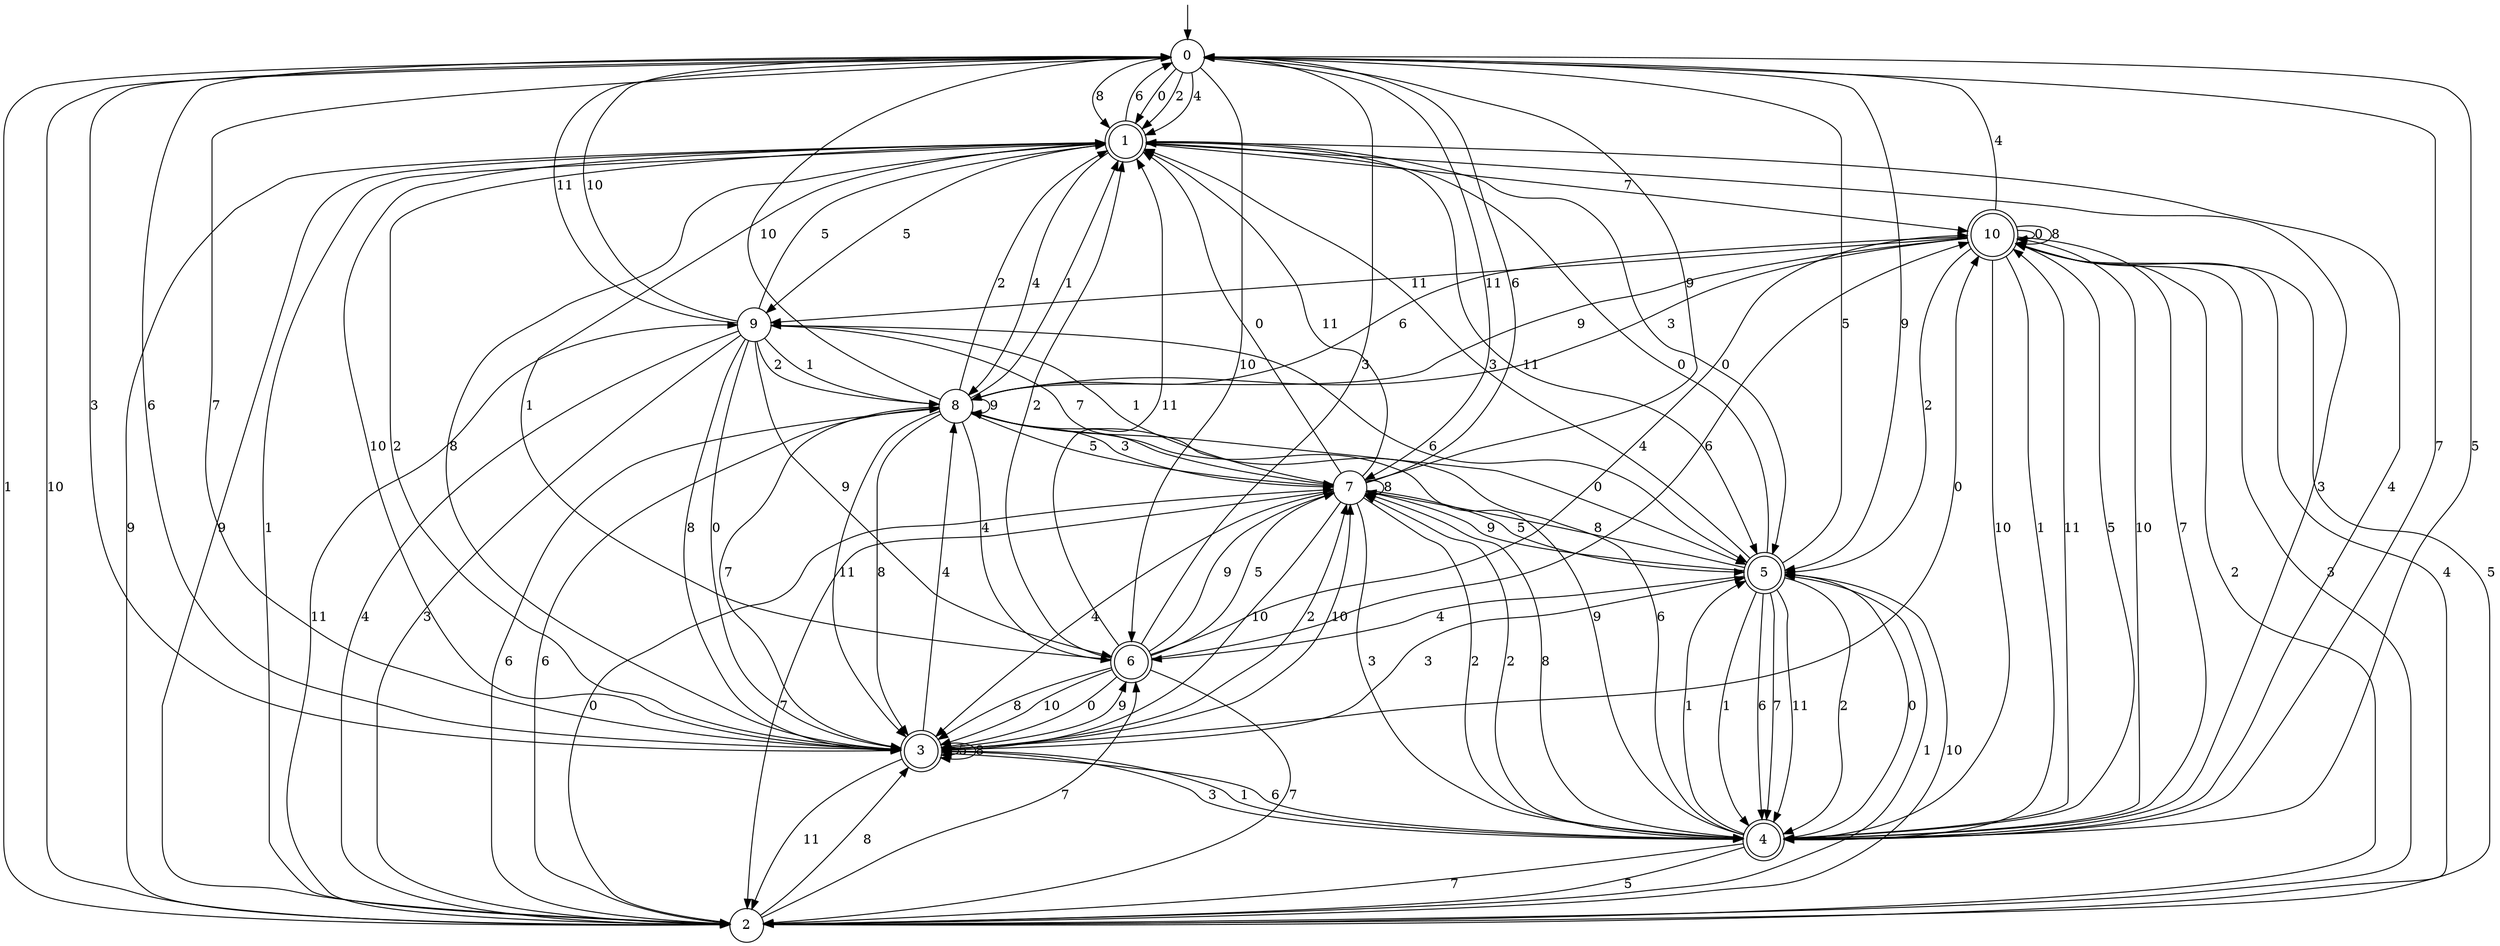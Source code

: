 digraph g {

	s0 [shape="circle" label="0"];
	s1 [shape="doublecircle" label="1"];
	s2 [shape="circle" label="2"];
	s3 [shape="doublecircle" label="3"];
	s4 [shape="doublecircle" label="4"];
	s5 [shape="doublecircle" label="5"];
	s6 [shape="doublecircle" label="6"];
	s7 [shape="circle" label="7"];
	s8 [shape="circle" label="8"];
	s9 [shape="circle" label="9"];
	s10 [shape="doublecircle" label="10"];
	s0 -> s1 [label="0"];
	s0 -> s2 [label="1"];
	s0 -> s1 [label="2"];
	s0 -> s3 [label="3"];
	s0 -> s1 [label="4"];
	s0 -> s4 [label="5"];
	s0 -> s3 [label="6"];
	s0 -> s4 [label="7"];
	s0 -> s1 [label="8"];
	s0 -> s5 [label="9"];
	s0 -> s6 [label="10"];
	s0 -> s7 [label="11"];
	s1 -> s5 [label="0"];
	s1 -> s2 [label="1"];
	s1 -> s3 [label="2"];
	s1 -> s4 [label="3"];
	s1 -> s8 [label="4"];
	s1 -> s9 [label="5"];
	s1 -> s0 [label="6"];
	s1 -> s10 [label="7"];
	s1 -> s3 [label="8"];
	s1 -> s2 [label="9"];
	s1 -> s3 [label="10"];
	s1 -> s5 [label="11"];
	s2 -> s7 [label="0"];
	s2 -> s5 [label="1"];
	s2 -> s10 [label="2"];
	s2 -> s10 [label="3"];
	s2 -> s10 [label="4"];
	s2 -> s10 [label="5"];
	s2 -> s8 [label="6"];
	s2 -> s6 [label="7"];
	s2 -> s3 [label="8"];
	s2 -> s1 [label="9"];
	s2 -> s0 [label="10"];
	s2 -> s9 [label="11"];
	s3 -> s10 [label="0"];
	s3 -> s4 [label="1"];
	s3 -> s7 [label="2"];
	s3 -> s5 [label="3"];
	s3 -> s8 [label="4"];
	s3 -> s3 [label="5"];
	s3 -> s4 [label="6"];
	s3 -> s0 [label="7"];
	s3 -> s3 [label="8"];
	s3 -> s6 [label="9"];
	s3 -> s7 [label="10"];
	s3 -> s2 [label="11"];
	s4 -> s5 [label="0"];
	s4 -> s5 [label="1"];
	s4 -> s7 [label="2"];
	s4 -> s3 [label="3"];
	s4 -> s1 [label="4"];
	s4 -> s2 [label="5"];
	s4 -> s8 [label="6"];
	s4 -> s2 [label="7"];
	s4 -> s7 [label="8"];
	s4 -> s8 [label="9"];
	s4 -> s10 [label="10"];
	s4 -> s10 [label="11"];
	s5 -> s1 [label="0"];
	s5 -> s4 [label="1"];
	s5 -> s4 [label="2"];
	s5 -> s1 [label="3"];
	s5 -> s6 [label="4"];
	s5 -> s0 [label="5"];
	s5 -> s4 [label="6"];
	s5 -> s4 [label="7"];
	s5 -> s7 [label="8"];
	s5 -> s7 [label="9"];
	s5 -> s2 [label="10"];
	s5 -> s4 [label="11"];
	s6 -> s3 [label="0"];
	s6 -> s1 [label="1"];
	s6 -> s1 [label="2"];
	s6 -> s0 [label="3"];
	s6 -> s10 [label="4"];
	s6 -> s7 [label="5"];
	s6 -> s10 [label="6"];
	s6 -> s2 [label="7"];
	s6 -> s3 [label="8"];
	s6 -> s7 [label="9"];
	s6 -> s3 [label="10"];
	s6 -> s1 [label="11"];
	s7 -> s1 [label="0"];
	s7 -> s9 [label="1"];
	s7 -> s4 [label="2"];
	s7 -> s4 [label="3"];
	s7 -> s3 [label="4"];
	s7 -> s5 [label="5"];
	s7 -> s0 [label="6"];
	s7 -> s2 [label="7"];
	s7 -> s7 [label="8"];
	s7 -> s0 [label="9"];
	s7 -> s3 [label="10"];
	s7 -> s1 [label="11"];
	s8 -> s5 [label="0"];
	s8 -> s1 [label="1"];
	s8 -> s1 [label="2"];
	s8 -> s7 [label="3"];
	s8 -> s6 [label="4"];
	s8 -> s7 [label="5"];
	s8 -> s2 [label="6"];
	s8 -> s3 [label="7"];
	s8 -> s3 [label="8"];
	s8 -> s8 [label="9"];
	s8 -> s0 [label="10"];
	s8 -> s3 [label="11"];
	s9 -> s3 [label="0"];
	s9 -> s8 [label="1"];
	s9 -> s8 [label="2"];
	s9 -> s2 [label="3"];
	s9 -> s2 [label="4"];
	s9 -> s1 [label="5"];
	s9 -> s5 [label="6"];
	s9 -> s7 [label="7"];
	s9 -> s3 [label="8"];
	s9 -> s6 [label="9"];
	s9 -> s0 [label="10"];
	s9 -> s0 [label="11"];
	s10 -> s10 [label="0"];
	s10 -> s4 [label="1"];
	s10 -> s5 [label="2"];
	s10 -> s8 [label="3"];
	s10 -> s0 [label="4"];
	s10 -> s4 [label="5"];
	s10 -> s8 [label="6"];
	s10 -> s4 [label="7"];
	s10 -> s10 [label="8"];
	s10 -> s8 [label="9"];
	s10 -> s4 [label="10"];
	s10 -> s9 [label="11"];

__start0 [label="" shape="none" width="0" height="0"];
__start0 -> s0;

}
